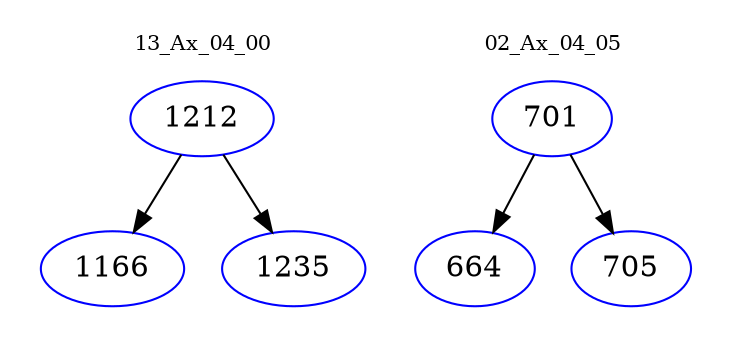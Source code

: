 digraph{
subgraph cluster_0 {
color = white
label = "13_Ax_04_00";
fontsize=10;
T0_1212 [label="1212", color="blue"]
T0_1212 -> T0_1166 [color="black"]
T0_1166 [label="1166", color="blue"]
T0_1212 -> T0_1235 [color="black"]
T0_1235 [label="1235", color="blue"]
}
subgraph cluster_1 {
color = white
label = "02_Ax_04_05";
fontsize=10;
T1_701 [label="701", color="blue"]
T1_701 -> T1_664 [color="black"]
T1_664 [label="664", color="blue"]
T1_701 -> T1_705 [color="black"]
T1_705 [label="705", color="blue"]
}
}
